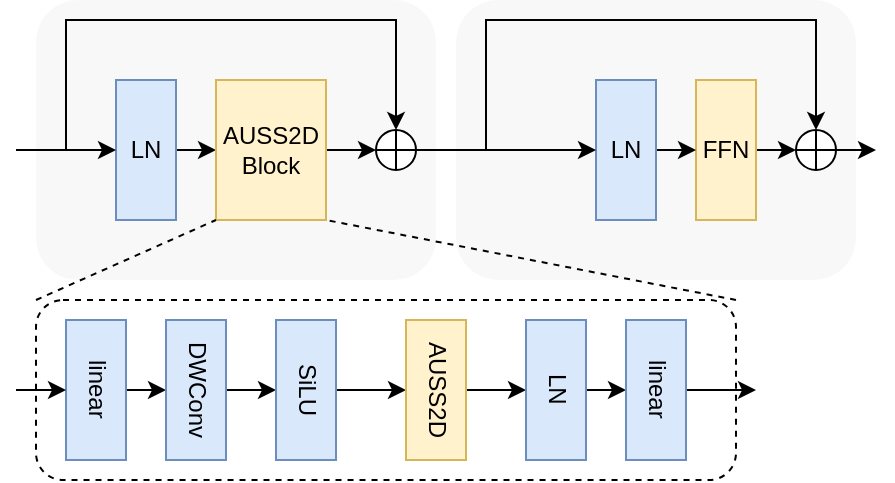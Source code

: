<mxfile version="26.2.14">
  <diagram name="第 1 页" id="FjJBCUENaQ4CZFZM256z">
    <mxGraphModel dx="1736" dy="329" grid="1" gridSize="10" guides="1" tooltips="1" connect="1" arrows="1" fold="1" page="1" pageScale="1" pageWidth="1200" pageHeight="1920" math="0" shadow="0">
      <root>
        <mxCell id="0" />
        <mxCell id="1" parent="0" />
        <mxCell id="GaT-GBiJNjaNYy9AYpSU-58" value="" style="rounded=1;whiteSpace=wrap;html=1;dashed=1;" vertex="1" parent="1">
          <mxGeometry x="10" y="500" width="350" height="90" as="geometry" />
        </mxCell>
        <mxCell id="GaT-GBiJNjaNYy9AYpSU-56" value="" style="rounded=1;whiteSpace=wrap;html=1;fillColor=#f5f5f5;fontColor=#333333;strokeColor=none;opacity=70;" vertex="1" parent="1">
          <mxGeometry x="220" y="350" width="200" height="140" as="geometry" />
        </mxCell>
        <mxCell id="GaT-GBiJNjaNYy9AYpSU-55" value="" style="rounded=1;whiteSpace=wrap;html=1;fillColor=#f5f5f5;fontColor=#333333;strokeColor=none;opacity=70;" vertex="1" parent="1">
          <mxGeometry x="10" y="350" width="200" height="140" as="geometry" />
        </mxCell>
        <mxCell id="GaT-GBiJNjaNYy9AYpSU-27" style="edgeStyle=orthogonalEdgeStyle;rounded=0;orthogonalLoop=1;jettySize=auto;html=1;exitX=0.5;exitY=0;exitDx=0;exitDy=0;entryX=0.5;entryY=1;entryDx=0;entryDy=0;" edge="1" parent="1" source="GaT-GBiJNjaNYy9AYpSU-1" target="GaT-GBiJNjaNYy9AYpSU-2">
          <mxGeometry relative="1" as="geometry" />
        </mxCell>
        <mxCell id="GaT-GBiJNjaNYy9AYpSU-1" value="LN" style="rounded=0;whiteSpace=wrap;html=1;fillColor=#dae8fc;strokeColor=#6c8ebf;flipH=0;flipV=0;direction=south;" vertex="1" parent="1">
          <mxGeometry x="50" y="390" width="30" height="70" as="geometry" />
        </mxCell>
        <mxCell id="GaT-GBiJNjaNYy9AYpSU-33" style="edgeStyle=orthogonalEdgeStyle;rounded=0;orthogonalLoop=1;jettySize=auto;html=1;exitX=0.5;exitY=0;exitDx=0;exitDy=0;" edge="1" parent="1" source="GaT-GBiJNjaNYy9AYpSU-2">
          <mxGeometry relative="1" as="geometry">
            <mxPoint x="180" y="425" as="targetPoint" />
          </mxGeometry>
        </mxCell>
        <mxCell id="GaT-GBiJNjaNYy9AYpSU-2" value="AUSS2D&lt;br&gt;&lt;div&gt;Block&lt;/div&gt;" style="rounded=0;whiteSpace=wrap;html=1;fillColor=#fff2cc;strokeColor=#d6b656;direction=south;" vertex="1" parent="1">
          <mxGeometry x="100" y="390" width="55" height="70" as="geometry" />
        </mxCell>
        <mxCell id="GaT-GBiJNjaNYy9AYpSU-48" style="edgeStyle=orthogonalEdgeStyle;rounded=0;orthogonalLoop=1;jettySize=auto;html=1;exitX=0.5;exitY=0;exitDx=0;exitDy=0;entryX=0.5;entryY=1;entryDx=0;entryDy=0;" edge="1" parent="1" source="GaT-GBiJNjaNYy9AYpSU-3" target="GaT-GBiJNjaNYy9AYpSU-42">
          <mxGeometry relative="1" as="geometry" />
        </mxCell>
        <mxCell id="GaT-GBiJNjaNYy9AYpSU-3" value="linear" style="rounded=0;whiteSpace=wrap;html=1;fillColor=#dae8fc;strokeColor=#6c8ebf;direction=south;textDirection=vertical-rl;flipH=1;flipV=0;verticalAlign=middle;align=center;horizontal=1;fontSize=12;" vertex="1" parent="1">
          <mxGeometry x="25" y="510" width="30" height="70" as="geometry" />
        </mxCell>
        <mxCell id="GaT-GBiJNjaNYy9AYpSU-37" style="edgeStyle=orthogonalEdgeStyle;rounded=0;orthogonalLoop=1;jettySize=auto;html=1;exitX=0.5;exitY=0;exitDx=0;exitDy=0;" edge="1" parent="1" source="GaT-GBiJNjaNYy9AYpSU-4">
          <mxGeometry relative="1" as="geometry">
            <mxPoint x="390" y="425" as="targetPoint" />
          </mxGeometry>
        </mxCell>
        <mxCell id="GaT-GBiJNjaNYy9AYpSU-4" value="FFN" style="rounded=0;whiteSpace=wrap;html=1;fillColor=#fff2cc;strokeColor=#d6b656;direction=south;" vertex="1" parent="1">
          <mxGeometry x="340" y="390" width="30" height="70" as="geometry" />
        </mxCell>
        <mxCell id="GaT-GBiJNjaNYy9AYpSU-30" style="edgeStyle=orthogonalEdgeStyle;rounded=0;orthogonalLoop=1;jettySize=auto;html=1;exitX=0.5;exitY=0;exitDx=0;exitDy=0;entryX=0.5;entryY=1;entryDx=0;entryDy=0;" edge="1" parent="1" source="GaT-GBiJNjaNYy9AYpSU-5" target="GaT-GBiJNjaNYy9AYpSU-4">
          <mxGeometry relative="1" as="geometry" />
        </mxCell>
        <mxCell id="GaT-GBiJNjaNYy9AYpSU-5" value="LN" style="rounded=0;whiteSpace=wrap;html=1;fillColor=#dae8fc;strokeColor=#6c8ebf;direction=south;" vertex="1" parent="1">
          <mxGeometry x="290" y="390" width="30" height="70" as="geometry" />
        </mxCell>
        <mxCell id="GaT-GBiJNjaNYy9AYpSU-19" value="" style="group" vertex="1" connectable="0" parent="1">
          <mxGeometry x="180" y="415" width="20" height="20" as="geometry" />
        </mxCell>
        <mxCell id="GaT-GBiJNjaNYy9AYpSU-6" value="" style="ellipse;whiteSpace=wrap;html=1;aspect=fixed;" vertex="1" parent="GaT-GBiJNjaNYy9AYpSU-19">
          <mxGeometry width="20" height="20" as="geometry" />
        </mxCell>
        <mxCell id="GaT-GBiJNjaNYy9AYpSU-8" value="" style="endArrow=none;html=1;rounded=0;entryX=0;entryY=0.5;entryDx=0;entryDy=0;exitX=1;exitY=0.5;exitDx=0;exitDy=0;" edge="1" parent="GaT-GBiJNjaNYy9AYpSU-19" source="GaT-GBiJNjaNYy9AYpSU-6" target="GaT-GBiJNjaNYy9AYpSU-6">
          <mxGeometry width="50" height="50" relative="1" as="geometry">
            <mxPoint x="45" y="80" as="sourcePoint" />
            <mxPoint x="95" y="30" as="targetPoint" />
          </mxGeometry>
        </mxCell>
        <mxCell id="GaT-GBiJNjaNYy9AYpSU-9" value="" style="endArrow=none;html=1;rounded=0;entryX=0.5;entryY=0;entryDx=0;entryDy=0;exitX=0.5;exitY=1;exitDx=0;exitDy=0;" edge="1" parent="GaT-GBiJNjaNYy9AYpSU-19" source="GaT-GBiJNjaNYy9AYpSU-6" target="GaT-GBiJNjaNYy9AYpSU-6">
          <mxGeometry width="50" height="50" relative="1" as="geometry">
            <mxPoint x="45" y="80" as="sourcePoint" />
            <mxPoint x="95" y="30" as="targetPoint" />
          </mxGeometry>
        </mxCell>
        <mxCell id="GaT-GBiJNjaNYy9AYpSU-57" style="edgeStyle=orthogonalEdgeStyle;rounded=0;orthogonalLoop=1;jettySize=auto;html=1;exitX=1;exitY=0.5;exitDx=0;exitDy=0;" edge="1" parent="1" source="GaT-GBiJNjaNYy9AYpSU-24">
          <mxGeometry relative="1" as="geometry">
            <mxPoint x="430" y="425.286" as="targetPoint" />
          </mxGeometry>
        </mxCell>
        <mxCell id="GaT-GBiJNjaNYy9AYpSU-24" value="" style="ellipse;whiteSpace=wrap;html=1;aspect=fixed;" vertex="1" parent="1">
          <mxGeometry x="390" y="415" width="20" height="20" as="geometry" />
        </mxCell>
        <mxCell id="GaT-GBiJNjaNYy9AYpSU-25" value="" style="endArrow=none;html=1;rounded=0;entryX=0;entryY=0.5;entryDx=0;entryDy=0;exitX=1;exitY=0.5;exitDx=0;exitDy=0;" edge="1" parent="1" source="GaT-GBiJNjaNYy9AYpSU-24" target="GaT-GBiJNjaNYy9AYpSU-24">
          <mxGeometry width="50" height="50" relative="1" as="geometry">
            <mxPoint x="95" y="330" as="sourcePoint" />
            <mxPoint x="75" y="330" as="targetPoint" />
          </mxGeometry>
        </mxCell>
        <mxCell id="GaT-GBiJNjaNYy9AYpSU-26" value="" style="endArrow=none;html=1;rounded=0;entryX=0.5;entryY=0;entryDx=0;entryDy=0;exitX=0.5;exitY=1;exitDx=0;exitDy=0;" edge="1" parent="1" source="GaT-GBiJNjaNYy9AYpSU-24" target="GaT-GBiJNjaNYy9AYpSU-24">
          <mxGeometry width="50" height="50" relative="1" as="geometry">
            <mxPoint x="110" y="280" as="sourcePoint" />
            <mxPoint x="160" y="230" as="targetPoint" />
          </mxGeometry>
        </mxCell>
        <mxCell id="GaT-GBiJNjaNYy9AYpSU-34" style="edgeStyle=orthogonalEdgeStyle;rounded=0;orthogonalLoop=1;jettySize=auto;html=1;exitX=1;exitY=0.5;exitDx=0;exitDy=0;entryX=0.5;entryY=1;entryDx=0;entryDy=0;" edge="1" parent="1" source="GaT-GBiJNjaNYy9AYpSU-6" target="GaT-GBiJNjaNYy9AYpSU-5">
          <mxGeometry relative="1" as="geometry" />
        </mxCell>
        <mxCell id="GaT-GBiJNjaNYy9AYpSU-38" value="" style="endArrow=classic;html=1;rounded=0;entryX=0.5;entryY=1;entryDx=0;entryDy=0;" edge="1" parent="1" target="GaT-GBiJNjaNYy9AYpSU-1">
          <mxGeometry width="50" height="50" relative="1" as="geometry">
            <mxPoint y="425" as="sourcePoint" />
            <mxPoint x="140" y="520" as="targetPoint" />
          </mxGeometry>
        </mxCell>
        <mxCell id="GaT-GBiJNjaNYy9AYpSU-39" value="" style="endArrow=classic;html=1;rounded=0;" edge="1" parent="1">
          <mxGeometry width="50" height="50" relative="1" as="geometry">
            <mxPoint x="25" y="425" as="sourcePoint" />
            <mxPoint x="190" y="415" as="targetPoint" />
            <Array as="points">
              <mxPoint x="25" y="360" />
              <mxPoint x="190" y="360" />
            </Array>
          </mxGeometry>
        </mxCell>
        <mxCell id="GaT-GBiJNjaNYy9AYpSU-41" value="" style="endArrow=classic;html=1;rounded=0;" edge="1" parent="1">
          <mxGeometry width="50" height="50" relative="1" as="geometry">
            <mxPoint x="235" y="425" as="sourcePoint" />
            <mxPoint x="400" y="415" as="targetPoint" />
            <Array as="points">
              <mxPoint x="235" y="360" />
              <mxPoint x="400" y="360" />
            </Array>
          </mxGeometry>
        </mxCell>
        <mxCell id="GaT-GBiJNjaNYy9AYpSU-49" style="edgeStyle=orthogonalEdgeStyle;rounded=0;orthogonalLoop=1;jettySize=auto;html=1;exitX=0.5;exitY=0;exitDx=0;exitDy=0;entryX=0.5;entryY=1;entryDx=0;entryDy=0;" edge="1" parent="1" source="GaT-GBiJNjaNYy9AYpSU-42" target="GaT-GBiJNjaNYy9AYpSU-43">
          <mxGeometry relative="1" as="geometry" />
        </mxCell>
        <mxCell id="GaT-GBiJNjaNYy9AYpSU-42" value="DWConv" style="rounded=0;whiteSpace=wrap;html=1;fillColor=#dae8fc;strokeColor=#6c8ebf;direction=south;textDirection=vertical-rl;" vertex="1" parent="1">
          <mxGeometry x="75" y="510" width="30" height="70" as="geometry" />
        </mxCell>
        <mxCell id="GaT-GBiJNjaNYy9AYpSU-50" style="edgeStyle=orthogonalEdgeStyle;rounded=0;orthogonalLoop=1;jettySize=auto;html=1;exitX=0.5;exitY=0;exitDx=0;exitDy=0;entryX=0.5;entryY=1;entryDx=0;entryDy=0;" edge="1" parent="1" source="GaT-GBiJNjaNYy9AYpSU-43" target="GaT-GBiJNjaNYy9AYpSU-44">
          <mxGeometry relative="1" as="geometry" />
        </mxCell>
        <mxCell id="GaT-GBiJNjaNYy9AYpSU-43" value="SiLU" style="rounded=0;whiteSpace=wrap;html=1;fillColor=#dae8fc;strokeColor=#6c8ebf;direction=south;textDirection=vertical-rl;" vertex="1" parent="1">
          <mxGeometry x="130" y="510" width="30" height="70" as="geometry" />
        </mxCell>
        <mxCell id="GaT-GBiJNjaNYy9AYpSU-51" style="edgeStyle=orthogonalEdgeStyle;rounded=0;orthogonalLoop=1;jettySize=auto;html=1;exitX=0.5;exitY=0;exitDx=0;exitDy=0;entryX=0.5;entryY=1;entryDx=0;entryDy=0;" edge="1" parent="1" source="GaT-GBiJNjaNYy9AYpSU-44" target="GaT-GBiJNjaNYy9AYpSU-45">
          <mxGeometry relative="1" as="geometry" />
        </mxCell>
        <mxCell id="GaT-GBiJNjaNYy9AYpSU-44" value="AUSS2D" style="rounded=0;whiteSpace=wrap;html=1;fillColor=#FFF2CC;strokeColor=#d6b656;direction=south;textDirection=vertical-rl;" vertex="1" parent="1">
          <mxGeometry x="195" y="510" width="30" height="70" as="geometry" />
        </mxCell>
        <mxCell id="GaT-GBiJNjaNYy9AYpSU-52" style="edgeStyle=orthogonalEdgeStyle;rounded=0;orthogonalLoop=1;jettySize=auto;html=1;exitX=0.5;exitY=0;exitDx=0;exitDy=0;entryX=0.5;entryY=1;entryDx=0;entryDy=0;" edge="1" parent="1" source="GaT-GBiJNjaNYy9AYpSU-45" target="GaT-GBiJNjaNYy9AYpSU-46">
          <mxGeometry relative="1" as="geometry" />
        </mxCell>
        <mxCell id="GaT-GBiJNjaNYy9AYpSU-45" value="LN" style="rounded=0;whiteSpace=wrap;html=1;fillColor=#dae8fc;strokeColor=#6c8ebf;direction=south;textDirection=vertical-rl;" vertex="1" parent="1">
          <mxGeometry x="255" y="510" width="30" height="70" as="geometry" />
        </mxCell>
        <mxCell id="GaT-GBiJNjaNYy9AYpSU-53" style="edgeStyle=orthogonalEdgeStyle;rounded=0;orthogonalLoop=1;jettySize=auto;html=1;exitX=0.5;exitY=0;exitDx=0;exitDy=0;" edge="1" parent="1" source="GaT-GBiJNjaNYy9AYpSU-46">
          <mxGeometry relative="1" as="geometry">
            <mxPoint x="370" y="545" as="targetPoint" />
          </mxGeometry>
        </mxCell>
        <mxCell id="GaT-GBiJNjaNYy9AYpSU-46" value="linear" style="rounded=0;whiteSpace=wrap;html=1;fillColor=#dae8fc;strokeColor=#6c8ebf;direction=south;textDirection=vertical-rl;" vertex="1" parent="1">
          <mxGeometry x="305" y="510" width="30" height="70" as="geometry" />
        </mxCell>
        <mxCell id="GaT-GBiJNjaNYy9AYpSU-47" value="" style="endArrow=classic;html=1;rounded=0;entryX=0.5;entryY=1;entryDx=0;entryDy=0;" edge="1" parent="1" target="GaT-GBiJNjaNYy9AYpSU-3">
          <mxGeometry width="50" height="50" relative="1" as="geometry">
            <mxPoint y="545" as="sourcePoint" />
            <mxPoint x="240" y="450" as="targetPoint" />
          </mxGeometry>
        </mxCell>
        <mxCell id="GaT-GBiJNjaNYy9AYpSU-59" value="" style="endArrow=none;dashed=1;html=1;strokeWidth=1;rounded=0;entryX=1;entryY=1;entryDx=0;entryDy=0;exitX=0;exitY=0;exitDx=0;exitDy=0;curved=0;" edge="1" parent="1" source="GaT-GBiJNjaNYy9AYpSU-58" target="GaT-GBiJNjaNYy9AYpSU-2">
          <mxGeometry width="50" height="50" relative="1" as="geometry">
            <mxPoint x="190" y="500" as="sourcePoint" />
            <mxPoint x="240" y="450" as="targetPoint" />
          </mxGeometry>
        </mxCell>
        <mxCell id="GaT-GBiJNjaNYy9AYpSU-60" value="" style="endArrow=none;dashed=1;html=1;strokeWidth=1;rounded=0;exitX=1;exitY=0;exitDx=0;exitDy=0;curved=0;entryX=1;entryY=0;entryDx=0;entryDy=0;" edge="1" parent="1" source="GaT-GBiJNjaNYy9AYpSU-58" target="GaT-GBiJNjaNYy9AYpSU-2">
          <mxGeometry width="50" height="50" relative="1" as="geometry">
            <mxPoint x="20" y="510" as="sourcePoint" />
            <mxPoint x="110" y="470" as="targetPoint" />
          </mxGeometry>
        </mxCell>
      </root>
    </mxGraphModel>
  </diagram>
</mxfile>
